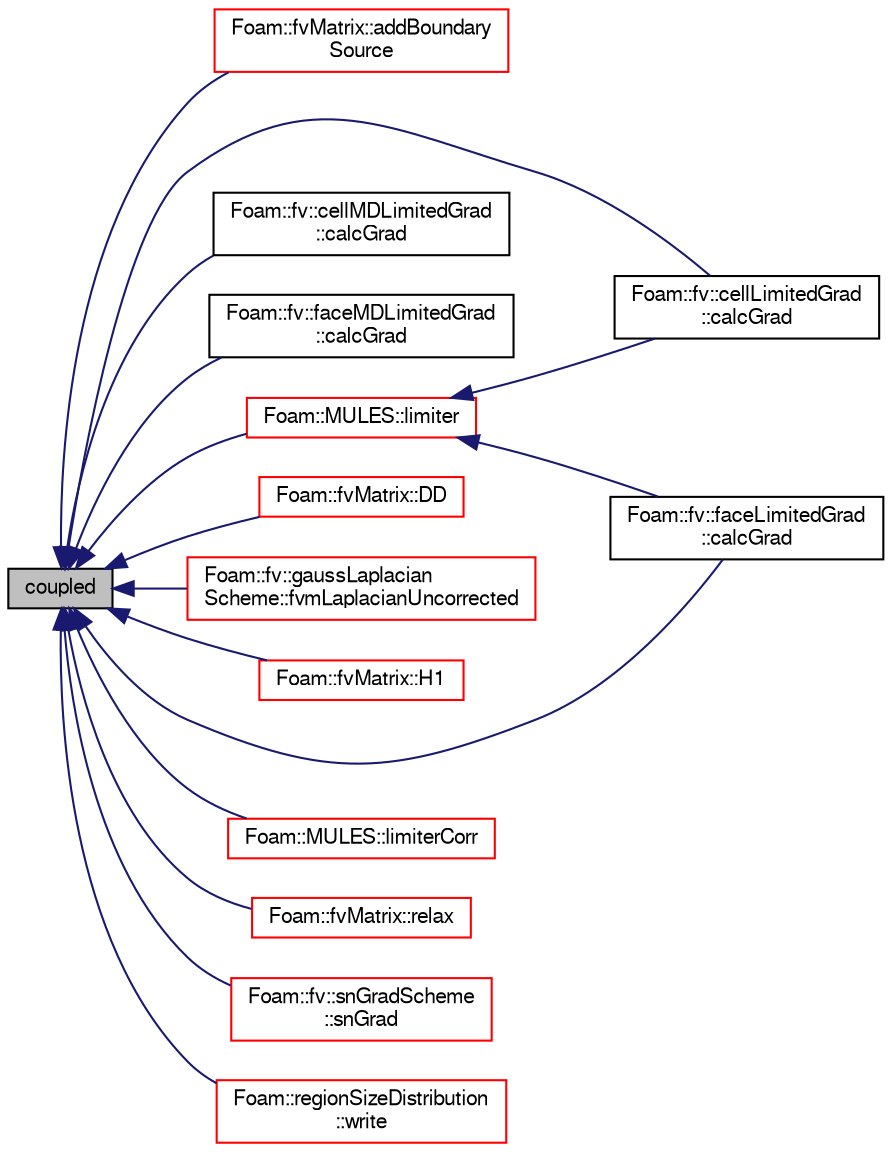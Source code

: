 digraph "coupled"
{
  bgcolor="transparent";
  edge [fontname="FreeSans",fontsize="10",labelfontname="FreeSans",labelfontsize="10"];
  node [fontname="FreeSans",fontsize="10",shape=record];
  rankdir="LR";
  Node923 [label="coupled",height=0.2,width=0.4,color="black", fillcolor="grey75", style="filled", fontcolor="black"];
  Node923 -> Node924 [dir="back",color="midnightblue",fontsize="10",style="solid",fontname="FreeSans"];
  Node924 [label="Foam::fvMatrix::addBoundary\lSource",height=0.2,width=0.4,color="red",URL="$a22358.html#a8c23a6a80a98b5d14c02c08e38989bc2"];
  Node923 -> Node952 [dir="back",color="midnightblue",fontsize="10",style="solid",fontname="FreeSans"];
  Node952 [label="Foam::fv::cellLimitedGrad\l::calcGrad",height=0.2,width=0.4,color="black",URL="$a22562.html#a407cbc6dd7a58b7675a05977b4cbed53"];
  Node923 -> Node953 [dir="back",color="midnightblue",fontsize="10",style="solid",fontname="FreeSans"];
  Node953 [label="Foam::fv::cellMDLimitedGrad\l::calcGrad",height=0.2,width=0.4,color="black",URL="$a22566.html#a407cbc6dd7a58b7675a05977b4cbed53"];
  Node923 -> Node954 [dir="back",color="midnightblue",fontsize="10",style="solid",fontname="FreeSans"];
  Node954 [label="Foam::fv::faceMDLimitedGrad\l::calcGrad",height=0.2,width=0.4,color="black",URL="$a22574.html#a407cbc6dd7a58b7675a05977b4cbed53"];
  Node923 -> Node955 [dir="back",color="midnightblue",fontsize="10",style="solid",fontname="FreeSans"];
  Node955 [label="Foam::fv::faceLimitedGrad\l::calcGrad",height=0.2,width=0.4,color="black",URL="$a22570.html#a407cbc6dd7a58b7675a05977b4cbed53"];
  Node923 -> Node956 [dir="back",color="midnightblue",fontsize="10",style="solid",fontname="FreeSans"];
  Node956 [label="Foam::fvMatrix::DD",height=0.2,width=0.4,color="red",URL="$a22358.html#a0882901dbfcbf2ff78c40ac65a2fd945",tooltip="Return the matrix Type diagonal. "];
  Node923 -> Node932 [dir="back",color="midnightblue",fontsize="10",style="solid",fontname="FreeSans"];
  Node932 [label="Foam::fv::gaussLaplacian\lScheme::fvmLaplacianUncorrected",height=0.2,width=0.4,color="red",URL="$a22578.html#ae2bfcc390fd0fe8c037f248421cbb5ec"];
  Node923 -> Node957 [dir="back",color="midnightblue",fontsize="10",style="solid",fontname="FreeSans"];
  Node957 [label="Foam::fvMatrix::H1",height=0.2,width=0.4,color="red",URL="$a22358.html#a37a6a42b79a9f56f28f79fab26072d51",tooltip="Return H(1) "];
  Node923 -> Node958 [dir="back",color="midnightblue",fontsize="10",style="solid",fontname="FreeSans"];
  Node958 [label="Foam::MULES::limiter",height=0.2,width=0.4,color="red",URL="$a21136.html#ae90eb6b771613f9ffe9bbe814bc2d479"];
  Node958 -> Node952 [dir="back",color="midnightblue",fontsize="10",style="solid",fontname="FreeSans"];
  Node958 -> Node955 [dir="back",color="midnightblue",fontsize="10",style="solid",fontname="FreeSans"];
  Node923 -> Node985 [dir="back",color="midnightblue",fontsize="10",style="solid",fontname="FreeSans"];
  Node985 [label="Foam::MULES::limiterCorr",height=0.2,width=0.4,color="red",URL="$a21136.html#a38e5d08438513810310daf8913dc4917"];
  Node923 -> Node941 [dir="back",color="midnightblue",fontsize="10",style="solid",fontname="FreeSans"];
  Node941 [label="Foam::fvMatrix::relax",height=0.2,width=0.4,color="red",URL="$a22358.html#a06343b944c91a56352ebf646011c212e",tooltip="Relax matrix (for steady-state solution). "];
  Node923 -> Node992 [dir="back",color="midnightblue",fontsize="10",style="solid",fontname="FreeSans"];
  Node992 [label="Foam::fv::snGradScheme\l::snGrad",height=0.2,width=0.4,color="red",URL="$a22610.html#aaaa1dd14567f9116d35f40c25da74990",tooltip="Return the snGrad of the given cell field with the given deltaCoeffs. "];
  Node923 -> Node1012 [dir="back",color="midnightblue",fontsize="10",style="solid",fontname="FreeSans"];
  Node1012 [label="Foam::regionSizeDistribution\l::write",height=0.2,width=0.4,color="red",URL="$a28766.html#aac759501cf6c7895a70eecbef0226ae1",tooltip="Calculate the regionSizeDistribution and write. "];
}
